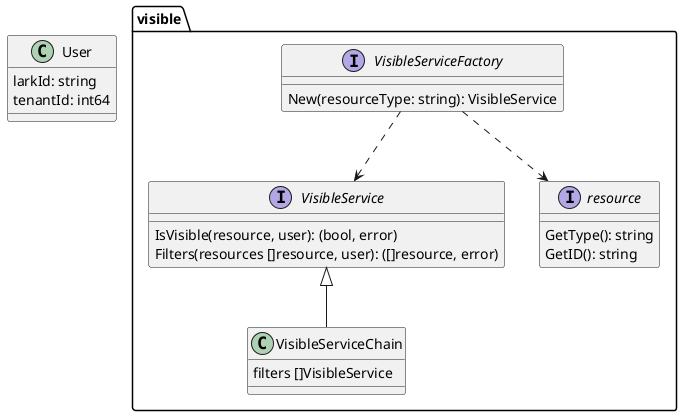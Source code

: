 @startuml


class User {
    larkId: string
    tenantId: int64

}

package visible {
    interface resource {
        GetType(): string
        GetID(): string
    }

    interface VisibleServiceFactory {
        New(resourceType: string): VisibleService
    }

    VisibleServiceFactory ..> resource
    VisibleServiceFactory ..> VisibleService

    interface VisibleService {
        IsVisible(resource, user): (bool, error)
        Filters(resources []resource, user): ([]resource, error)
    }

    class VisibleServiceChain {
        filters []VisibleService
    }

    VisibleServiceChain -up-|> VisibleService


}

@enduml